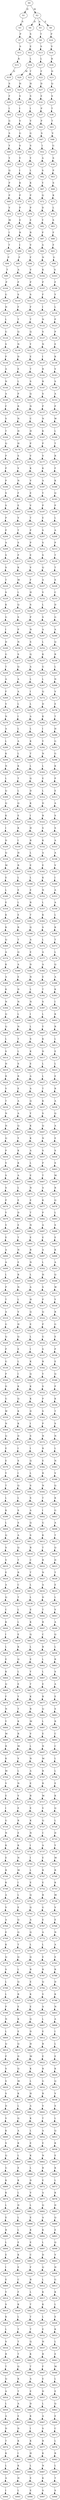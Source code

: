 strict digraph  {
	S0 -> S1 [ label = D ];
	S0 -> S2 [ label = M ];
	S1 -> S3 [ label = S ];
	S2 -> S4 [ label = D ];
	S2 -> S5 [ label = A ];
	S2 -> S6 [ label = E ];
	S3 -> S7 [ label = P ];
	S4 -> S8 [ label = S ];
	S5 -> S9 [ label = T ];
	S6 -> S10 [ label = P ];
	S7 -> S11 [ label = S ];
	S8 -> S12 [ label = E ];
	S9 -> S13 [ label = S ];
	S10 -> S14 [ label = V ];
	S11 -> S15 [ label = K ];
	S12 -> S16 [ label = L ];
	S13 -> S17 [ label = L ];
	S14 -> S18 [ label = R ];
	S15 -> S19 [ label = D ];
	S16 -> S20 [ label = M ];
	S16 -> S21 [ label = T ];
	S17 -> S22 [ label = F ];
	S18 -> S23 [ label = D ];
	S19 -> S24 [ label = S ];
	S20 -> S25 [ label = H ];
	S21 -> S26 [ label = H ];
	S22 -> S27 [ label = D ];
	S23 -> S28 [ label = Q ];
	S24 -> S29 [ label = F ];
	S25 -> S30 [ label = S ];
	S26 -> S31 [ label = S ];
	S27 -> S32 [ label = E ];
	S28 -> S33 [ label = S ];
	S29 -> S34 [ label = I ];
	S30 -> S35 [ label = I ];
	S31 -> S36 [ label = I ];
	S32 -> S37 [ label = P ];
	S33 -> S38 [ label = T ];
	S34 -> S39 [ label = G ];
	S35 -> S40 [ label = V ];
	S36 -> S41 [ label = V ];
	S37 -> S42 [ label = P ];
	S38 -> S43 [ label = T ];
	S39 -> S44 [ label = S ];
	S40 -> S45 [ label = G ];
	S41 -> S46 [ label = G ];
	S42 -> S47 [ label = S ];
	S43 -> S48 [ label = V ];
	S44 -> S49 [ label = Y ];
	S45 -> S50 [ label = S ];
	S46 -> S51 [ label = S ];
	S47 -> S52 [ label = I ];
	S48 -> S53 [ label = G ];
	S49 -> S54 [ label = Y ];
	S50 -> S55 [ label = Y ];
	S51 -> S56 [ label = Y ];
	S52 -> S57 [ label = A ];
	S53 -> S58 [ label = S ];
	S54 -> S59 [ label = Q ];
	S55 -> S60 [ label = I ];
	S56 -> S61 [ label = L ];
	S57 -> S62 [ label = S ];
	S58 -> S63 [ label = P ];
	S59 -> S64 [ label = P ];
	S60 -> S65 [ label = K ];
	S61 -> S66 [ label = K ];
	S62 -> S67 [ label = Y ];
	S63 -> S68 [ label = S ];
	S64 -> S69 [ label = P ];
	S65 -> S70 [ label = P ];
	S66 -> S71 [ label = P ];
	S67 -> S72 [ label = Q ];
	S68 -> S73 [ label = K ];
	S69 -> S74 [ label = V ];
	S70 -> S75 [ label = P ];
	S71 -> S76 [ label = P ];
	S72 -> S77 [ label = D ];
	S73 -> S78 [ label = L ];
	S74 -> S79 [ label = M ];
	S75 -> S80 [ label = E ];
	S76 -> S81 [ label = E ];
	S77 -> S82 [ label = Y ];
	S78 -> S83 [ label = S ];
	S79 -> S84 [ label = I ];
	S80 -> S85 [ label = R ];
	S81 -> S86 [ label = R ];
	S82 -> S87 [ label = P ];
	S83 -> S88 [ label = F ];
	S84 -> S89 [ label = T ];
	S85 -> S90 [ label = I ];
	S86 -> S91 [ label = V ];
	S87 -> S92 [ label = A ];
	S88 -> S93 [ label = F ];
	S89 -> S94 [ label = P ];
	S90 -> S95 [ label = F ];
	S91 -> S96 [ label = F ];
	S92 -> S97 [ label = N ];
	S93 -> S98 [ label = G ];
	S94 -> S99 [ label = T ];
	S95 -> S100 [ label = A ];
	S96 -> S101 [ label = V ];
	S97 -> S102 [ label = K ];
	S98 -> S103 [ label = S ];
	S99 -> S104 [ label = P ];
	S100 -> S105 [ label = P ];
	S101 -> S106 [ label = P ];
	S102 -> S107 [ label = P ];
	S103 -> S108 [ label = F ];
	S104 -> S109 [ label = G ];
	S105 -> S110 [ label = S ];
	S106 -> S111 [ label = S ];
	S107 -> S112 [ label = F ];
	S108 -> S113 [ label = Y ];
	S109 -> S114 [ label = H ];
	S110 -> S115 [ label = F ];
	S111 -> S116 [ label = F ];
	S112 -> S117 [ label = I ];
	S113 -> S118 [ label = L ];
	S114 -> S119 [ label = L ];
	S115 -> S120 [ label = T ];
	S116 -> S121 [ label = T ];
	S117 -> S122 [ label = N ];
	S118 -> S123 [ label = P ];
	S119 -> S124 [ label = G ];
	S120 -> S125 [ label = Q ];
	S121 -> S126 [ label = Q ];
	S122 -> S127 [ label = S ];
	S123 -> S128 [ label = P ];
	S124 -> S129 [ label = S ];
	S125 -> S130 [ label = N ];
	S126 -> S131 [ label = Y ];
	S127 -> S132 [ label = N ];
	S128 -> S133 [ label = E ];
	S129 -> S134 [ label = P ];
	S130 -> S135 [ label = D ];
	S131 -> S136 [ label = E ];
	S132 -> S137 [ label = I ];
	S133 -> S138 [ label = K ];
	S134 -> S139 [ label = A ];
	S135 -> S140 [ label = E ];
	S136 -> S141 [ label = T ];
	S137 -> S142 [ label = R ];
	S138 -> S143 [ label = V ];
	S139 -> S144 [ label = N ];
	S140 -> S145 [ label = L ];
	S141 -> S146 [ label = S ];
	S142 -> S147 [ label = R ];
	S143 -> S148 [ label = S ];
	S144 -> S149 [ label = A ];
	S145 -> S150 [ label = P ];
	S146 -> S151 [ label = Q ];
	S147 -> S152 [ label = S ];
	S148 -> S153 [ label = A ];
	S149 -> S154 [ label = F ];
	S150 -> S155 [ label = R ];
	S151 -> S156 [ label = N ];
	S152 -> S157 [ label = P ];
	S153 -> S158 [ label = P ];
	S154 -> S159 [ label = S ];
	S155 -> S160 [ label = N ];
	S156 -> S161 [ label = C ];
	S157 -> S162 [ label = N ];
	S158 -> S163 [ label = W ];
	S159 -> S164 [ label = T ];
	S160 -> S165 [ label = H ];
	S161 -> S166 [ label = H ];
	S162 -> S167 [ label = K ];
	S163 -> S168 [ label = L ];
	S164 -> S169 [ label = Q ];
	S165 -> S170 [ label = H ];
	S166 -> S171 [ label = P ];
	S167 -> S172 [ label = P ];
	S168 -> S173 [ label = T ];
	S169 -> S174 [ label = P ];
	S170 -> S175 [ label = S ];
	S171 -> S176 [ label = V ];
	S172 -> S177 [ label = V ];
	S173 -> S178 [ label = R ];
	S174 -> S179 [ label = P ];
	S175 -> S180 [ label = V ];
	S176 -> S181 [ label = K ];
	S177 -> S182 [ label = K ];
	S178 -> S183 [ label = F ];
	S179 -> S184 [ label = P ];
	S180 -> S185 [ label = N ];
	S181 -> S186 [ label = V ];
	S182 -> S187 [ label = A ];
	S183 -> S188 [ label = K ];
	S184 -> S189 [ label = S ];
	S185 -> S190 [ label = F ];
	S186 -> S191 [ label = E ];
	S187 -> S192 [ label = Y ];
	S188 -> S193 [ label = Q ];
	S189 -> S194 [ label = S ];
	S190 -> S195 [ label = E ];
	S191 -> S196 [ label = V ];
	S192 -> S197 [ label = P ];
	S193 -> S198 [ label = P ];
	S194 -> S199 [ label = P ];
	S195 -> S200 [ label = V ];
	S196 -> S201 [ label = T ];
	S197 -> S202 [ label = E ];
	S198 -> S203 [ label = L ];
	S199 -> S204 [ label = P ];
	S200 -> S205 [ label = T ];
	S201 -> S206 [ label = P ];
	S202 -> S207 [ label = S ];
	S203 -> S208 [ label = A ];
	S204 -> S209 [ label = A ];
	S205 -> S210 [ label = S ];
	S206 -> S211 [ label = P ];
	S207 -> S212 [ label = S ];
	S208 -> S213 [ label = P ];
	S209 -> S214 [ label = S ];
	S210 -> S215 [ label = P ];
	S211 -> S216 [ label = E ];
	S212 -> S217 [ label = S ];
	S213 -> S218 [ label = T ];
	S214 -> S219 [ label = S ];
	S215 -> S220 [ label = K ];
	S216 -> S221 [ label = V ];
	S217 -> S222 [ label = Q ];
	S218 -> S223 [ label = T ];
	S219 -> S224 [ label = T ];
	S220 -> S225 [ label = M ];
	S221 -> S226 [ label = F ];
	S222 -> S227 [ label = A ];
	S223 -> S228 [ label = S ];
	S224 -> S229 [ label = S ];
	S225 -> S230 [ label = L ];
	S226 -> S231 [ label = H ];
	S227 -> S232 [ label = V ];
	S228 -> S233 [ label = C ];
	S229 -> S234 [ label = K ];
	S230 -> S235 [ label = Q ];
	S231 -> S236 [ label = S ];
	S232 -> S237 [ label = L ];
	S233 -> S238 [ label = D ];
	S234 -> S239 [ label = G ];
	S235 -> S240 [ label = S ];
	S236 -> S241 [ label = P ];
	S237 -> S242 [ label = S ];
	S238 -> S243 [ label = G ];
	S239 -> S244 [ label = I ];
	S240 -> S245 [ label = P ];
	S241 -> S246 [ label = N ];
	S242 -> S247 [ label = A ];
	S243 -> S248 [ label = A ];
	S244 -> S249 [ label = D ];
	S245 -> S250 [ label = N ];
	S246 -> S251 [ label = S ];
	S247 -> S252 [ label = L ];
	S248 -> S253 [ label = Q ];
	S249 -> S254 [ label = G ];
	S250 -> S255 [ label = S ];
	S251 -> S256 [ label = Q ];
	S252 -> S257 [ label = K ];
	S253 -> S258 [ label = R ];
	S254 -> S259 [ label = T ];
	S255 -> S260 [ label = Q ];
	S256 -> S261 [ label = A ];
	S257 -> S262 [ label = G ];
	S258 -> S263 [ label = L ];
	S259 -> S264 [ label = A ];
	S260 -> S265 [ label = A ];
	S261 -> S266 [ label = L ];
	S262 -> S267 [ label = L ];
	S263 -> S268 [ label = N ];
	S264 -> S269 [ label = F ];
	S265 -> S270 [ label = A ];
	S266 -> S271 [ label = I ];
	S267 -> S272 [ label = Q ];
	S268 -> S273 [ label = V ];
	S269 -> S274 [ label = V ];
	S270 -> S275 [ label = L ];
	S271 -> S276 [ label = L ];
	S272 -> S277 [ label = D ];
	S273 -> S278 [ label = E ];
	S274 -> S279 [ label = N ];
	S275 -> S280 [ label = I ];
	S276 -> S281 [ label = A ];
	S277 -> S282 [ label = K ];
	S278 -> S283 [ label = T ];
	S279 -> S284 [ label = A ];
	S280 -> S285 [ label = L ];
	S281 -> S286 [ label = L ];
	S282 -> S287 [ label = I ];
	S283 -> S288 [ label = H ];
	S284 -> S289 [ label = L ];
	S285 -> S290 [ label = A ];
	S286 -> S291 [ label = K ];
	S287 -> S292 [ label = Y ];
	S288 -> S293 [ label = G ];
	S289 -> S294 [ label = K ];
	S290 -> S295 [ label = L ];
	S291 -> S296 [ label = T ];
	S292 -> S297 [ label = N ];
	S293 -> S298 [ label = G ];
	S294 -> S299 [ label = N ];
	S295 -> S300 [ label = K ];
	S296 -> S301 [ label = L ];
	S297 -> S302 [ label = L ];
	S298 -> S303 [ label = K ];
	S299 -> S304 [ label = L ];
	S300 -> S305 [ label = T ];
	S301 -> S306 [ label = Q ];
	S302 -> S307 [ label = E ];
	S303 -> S308 [ label = P ];
	S304 -> S309 [ label = Q ];
	S305 -> S310 [ label = L ];
	S306 -> S311 [ label = D ];
	S307 -> S312 [ label = L ];
	S308 -> S313 [ label = E ];
	S309 -> S314 [ label = Q ];
	S310 -> S315 [ label = Q ];
	S311 -> S316 [ label = K ];
	S312 -> S317 [ label = D ];
	S313 -> S318 [ label = A ];
	S314 -> S319 [ label = K ];
	S315 -> S320 [ label = E ];
	S316 -> S321 [ label = I ];
	S317 -> S322 [ label = R ];
	S318 -> S323 [ label = S ];
	S319 -> S324 [ label = I ];
	S320 -> S325 [ label = K ];
	S321 -> S326 [ label = H ];
	S322 -> S327 [ label = S ];
	S323 -> S328 [ label = S ];
	S324 -> S329 [ label = D ];
	S325 -> S330 [ label = I ];
	S326 -> S331 [ label = R ];
	S327 -> S332 [ label = K ];
	S328 -> S333 [ label = A ];
	S329 -> S334 [ label = Q ];
	S330 -> S335 [ label = H ];
	S331 -> S336 [ label = L ];
	S332 -> S337 [ label = A ];
	S333 -> S338 [ label = A ];
	S334 -> S339 [ label = M ];
	S335 -> S340 [ label = R ];
	S336 -> S341 [ label = E ];
	S337 -> S342 [ label = E ];
	S338 -> S343 [ label = V ];
	S339 -> S344 [ label = E ];
	S340 -> S345 [ label = L ];
	S341 -> S346 [ label = L ];
	S342 -> S347 [ label = K ];
	S343 -> S348 [ label = I ];
	S344 -> S349 [ label = L ];
	S345 -> S350 [ label = E ];
	S346 -> S351 [ label = E ];
	S347 -> S352 [ label = N ];
	S348 -> S353 [ label = A ];
	S349 -> S354 [ label = E ];
	S350 -> S355 [ label = L ];
	S351 -> S356 [ label = R ];
	S352 -> S357 [ label = L ];
	S353 -> S358 [ label = A ];
	S354 -> S359 [ label = K ];
	S355 -> S360 [ label = E ];
	S356 -> S361 [ label = T ];
	S357 -> S362 [ label = K ];
	S358 -> S363 [ label = L ];
	S359 -> S364 [ label = K ];
	S360 -> S365 [ label = R ];
	S361 -> S366 [ label = Q ];
	S362 -> S367 [ label = S ];
	S363 -> S368 [ label = K ];
	S364 -> S369 [ label = Q ];
	S365 -> S370 [ label = T ];
	S366 -> S371 [ label = A ];
	S367 -> S372 [ label = L ];
	S368 -> S373 [ label = T ];
	S369 -> S374 [ label = A ];
	S370 -> S375 [ label = Q ];
	S371 -> S376 [ label = E ];
	S372 -> S377 [ label = A ];
	S373 -> S378 [ label = L ];
	S374 -> S379 [ label = K ];
	S375 -> S380 [ label = A ];
	S376 -> S381 [ label = D ];
	S377 -> S382 [ label = A ];
	S378 -> S383 [ label = Q ];
	S379 -> S384 [ label = A ];
	S380 -> S385 [ label = E ];
	S381 -> S386 [ label = N ];
	S382 -> S387 [ label = E ];
	S383 -> S388 [ label = A ];
	S384 -> S389 [ label = K ];
	S385 -> S390 [ label = D ];
	S386 -> S391 [ label = L ];
	S387 -> S392 [ label = T ];
	S388 -> S393 [ label = K ];
	S389 -> S394 [ label = N ];
	S390 -> S395 [ label = N ];
	S391 -> S396 [ label = N ];
	S392 -> S397 [ label = S ];
	S393 -> S398 [ label = I ];
	S394 -> S399 [ label = Q ];
	S395 -> S400 [ label = L ];
	S396 -> S401 [ label = I ];
	S397 -> S402 [ label = L ];
	S398 -> S403 [ label = K ];
	S399 -> S404 [ label = Q ];
	S400 -> S405 [ label = N ];
	S401 -> S406 [ label = L ];
	S402 -> S407 [ label = Y ];
	S403 -> S408 [ label = R ];
	S404 -> S409 [ label = L ];
	S405 -> S410 [ label = T ];
	S406 -> S411 [ label = S ];
	S407 -> S412 [ label = K ];
	S408 -> S413 [ label = L ];
	S409 -> S414 [ label = S ];
	S410 -> S415 [ label = L ];
	S411 -> S416 [ label = K ];
	S412 -> S417 [ label = D ];
	S413 -> S418 [ label = E ];
	S414 -> S419 [ label = H ];
	S415 -> S420 [ label = S ];
	S416 -> S421 [ label = E ];
	S417 -> S422 [ label = L ];
	S418 -> S423 [ label = L ];
	S419 -> S424 [ label = R ];
	S420 -> S425 [ label = R ];
	S421 -> S426 [ label = A ];
	S422 -> S427 [ label = L ];
	S423 -> S428 [ label = E ];
	S424 -> S429 [ label = V ];
	S425 -> S430 [ label = E ];
	S426 -> S431 [ label = A ];
	S427 -> S432 [ label = T ];
	S428 -> S433 [ label = R ];
	S429 -> S434 [ label = T ];
	S430 -> S435 [ label = A ];
	S431 -> S436 [ label = Q ];
	S432 -> S437 [ label = K ];
	S433 -> S438 [ label = A ];
	S434 -> S439 [ label = N ];
	S435 -> S440 [ label = A ];
	S436 -> S441 [ label = Y ];
	S437 -> S442 [ label = S ];
	S438 -> S443 [ label = Q ];
	S439 -> S444 [ label = H ];
	S440 -> S445 [ label = Q ];
	S441 -> S446 [ label = K ];
	S442 -> S447 [ label = Q ];
	S443 -> S448 [ label = A ];
	S444 -> S449 [ label = Q ];
	S445 -> S450 [ label = Y ];
	S446 -> S451 [ label = K ];
	S447 -> S452 [ label = N ];
	S448 -> S453 [ label = E ];
	S449 -> S454 [ label = P ];
	S450 -> S455 [ label = K ];
	S451 -> S456 [ label = A ];
	S452 -> S457 [ label = S ];
	S453 -> S458 [ label = S ];
	S454 -> S459 [ label = V ];
	S455 -> S460 [ label = K ];
	S456 -> S461 [ label = L ];
	S457 -> S462 [ label = P ];
	S458 -> S463 [ label = S ];
	S459 -> S464 [ label = S ];
	S460 -> S465 [ label = A ];
	S461 -> S466 [ label = E ];
	S462 -> S467 [ label = T ];
	S463 -> S468 [ label = M ];
	S464 -> S469 [ label = S ];
	S465 -> S470 [ label = L ];
	S466 -> S471 [ label = N ];
	S467 -> S472 [ label = A ];
	S468 -> S473 [ label = R ];
	S469 -> S474 [ label = P ];
	S470 -> S475 [ label = E ];
	S471 -> S476 [ label = E ];
	S472 -> S477 [ label = K ];
	S473 -> S478 [ label = Q ];
	S474 -> S479 [ label = Y ];
	S475 -> S480 [ label = D ];
	S476 -> S481 [ label = T ];
	S477 -> S482 [ label = P ];
	S478 -> S483 [ label = L ];
	S479 -> S484 [ label = V ];
	S480 -> S485 [ label = E ];
	S481 -> S486 [ label = N ];
	S482 -> S487 [ label = A ];
	S483 -> S488 [ label = S ];
	S484 -> S489 [ label = E ];
	S485 -> S490 [ label = T ];
	S486 -> S491 [ label = E ];
	S487 -> S492 [ label = E ];
	S488 -> S493 [ label = E ];
	S489 -> S494 [ label = A ];
	S490 -> S495 [ label = N ];
	S491 -> S496 [ label = R ];
	S492 -> S497 [ label = A ];
	S493 -> S498 [ label = K ];
	S494 -> S499 [ label = A ];
	S495 -> S500 [ label = E ];
	S496 -> S501 [ label = N ];
	S497 -> S502 [ label = L ];
	S498 -> S503 [ label = A ];
	S499 -> S504 [ label = L ];
	S500 -> S505 [ label = R ];
	S501 -> S506 [ label = L ];
	S502 -> S507 [ label = H ];
	S503 -> S508 [ label = Q ];
	S504 -> S509 [ label = P ];
	S505 -> S510 [ label = N ];
	S506 -> S511 [ label = A ];
	S507 -> S512 [ label = S ];
	S508 -> S513 [ label = W ];
	S509 -> S514 [ label = T ];
	S510 -> S515 [ label = L ];
	S511 -> S516 [ label = H ];
	S512 -> S517 [ label = P ];
	S513 -> S518 [ label = Y ];
	S514 -> S519 [ label = A ];
	S515 -> S520 [ label = V ];
	S516 -> S521 [ label = Q ];
	S517 -> S522 [ label = Q ];
	S518 -> S523 [ label = R ];
	S519 -> S524 [ label = G ];
	S520 -> S525 [ label = H ];
	S521 -> S526 [ label = E ];
	S522 -> S527 [ label = P ];
	S523 -> S528 [ label = G ];
	S524 -> S529 [ label = Q ];
	S525 -> S530 [ label = Q ];
	S526 -> S531 [ label = L ];
	S527 -> S532 [ label = G ];
	S528 -> S533 [ label = E ];
	S529 -> S534 [ label = P ];
	S530 -> S535 [ label = E ];
	S531 -> S536 [ label = I ];
	S532 -> S537 [ label = S ];
	S533 -> S538 [ label = P ];
	S534 -> S539 [ label = G ];
	S535 -> S540 [ label = L ];
	S536 -> S541 [ label = K ];
	S537 -> S542 [ label = R ];
	S538 -> S543 [ label = E ];
	S539 -> S544 [ label = P ];
	S540 -> S545 [ label = I ];
	S541 -> S546 [ label = Q ];
	S542 -> S547 [ label = Y ];
	S543 -> S548 [ label = Q ];
	S544 -> S549 [ label = D ];
	S545 -> S550 [ label = K ];
	S546 -> S551 [ label = K ];
	S547 -> S552 [ label = S ];
	S548 -> S553 [ label = P ];
	S549 -> S554 [ label = G ];
	S550 -> S555 [ label = Q ];
	S551 -> S556 [ label = K ];
	S552 -> S557 [ label = P ];
	S553 -> S558 [ label = K ];
	S554 -> S559 [ label = W ];
	S555 -> S560 [ label = K ];
	S556 -> S561 [ label = D ];
	S557 -> S562 [ label = S ];
	S558 -> S563 [ label = T ];
	S559 -> S564 [ label = N ];
	S560 -> S565 [ label = K ];
	S561 -> S566 [ label = I ];
	S562 -> S567 [ label = P ];
	S563 -> S568 [ label = S ];
	S564 -> S569 [ label = Q ];
	S565 -> S570 [ label = D ];
	S566 -> S571 [ label = S ];
	S567 -> S572 [ label = N ];
	S568 -> S573 [ label = N ];
	S569 -> S574 [ label = E ];
	S570 -> S575 [ label = I ];
	S571 -> S576 [ label = I ];
	S572 -> S577 [ label = R ];
	S573 -> S578 [ label = L ];
	S574 -> S579 [ label = E ];
	S575 -> S580 [ label = S ];
	S576 -> S581 [ label = Q ];
	S577 -> S582 [ label = E ];
	S578 -> S583 [ label = N ];
	S579 -> S584 [ label = Y ];
	S580 -> S585 [ label = I ];
	S581 -> S586 [ label = L ];
	S582 -> S587 [ label = R ];
	S583 -> S588 [ label = V ];
	S584 -> S589 [ label = T ];
	S585 -> S590 [ label = Q ];
	S586 -> S591 [ label = S ];
	S587 -> S592 [ label = N ];
	S588 -> S593 [ label = Q ];
	S589 -> S594 [ label = L ];
	S590 -> S595 [ label = L ];
	S591 -> S596 [ label = S ];
	S592 -> S597 [ label = T ];
	S593 -> S598 [ label = K ];
	S594 -> S599 [ label = K ];
	S595 -> S600 [ label = S ];
	S596 -> S601 [ label = A ];
	S597 -> S602 [ label = I ];
	S598 -> S603 [ label = G ];
	S599 -> S604 [ label = L ];
	S600 -> S605 [ label = S ];
	S601 -> S606 [ label = Q ];
	S602 -> S607 [ label = G ];
	S603 -> S608 [ label = A ];
	S604 -> S609 [ label = Q ];
	S605 -> S610 [ label = A ];
	S606 -> S611 [ label = S ];
	S607 -> S612 [ label = K ];
	S608 -> S613 [ label = T ];
	S609 -> S614 [ label = S ];
	S610 -> S615 [ label = Q ];
	S611 -> S616 [ label = R ];
	S612 -> S617 [ label = T ];
	S613 -> S618 [ label = Q ];
	S614 -> S619 [ label = V ];
	S615 -> S620 [ label = T ];
	S616 -> S621 [ label = C ];
	S617 -> S622 [ label = R ];
	S618 -> S623 [ label = D ];
	S619 -> S624 [ label = E ];
	S620 -> S625 [ label = R ];
	S621 -> S626 [ label = T ];
	S622 -> S627 [ label = N ];
	S623 -> S628 [ label = T ];
	S624 -> S629 [ label = A ];
	S625 -> S630 [ label = C ];
	S626 -> S631 [ label = L ];
	S627 -> S632 [ label = A ];
	S628 -> S633 [ label = E ];
	S629 -> S634 [ label = Q ];
	S630 -> S635 [ label = T ];
	S631 -> S636 [ label = L ];
	S632 -> S637 [ label = D ];
	S633 -> S638 [ label = L ];
	S634 -> S639 [ label = C ];
	S635 -> S640 [ label = L ];
	S636 -> S641 [ label = E ];
	S637 -> S642 [ label = T ];
	S638 -> S643 [ label = V ];
	S639 -> S644 [ label = K ];
	S640 -> S645 [ label = L ];
	S641 -> S646 [ label = K ];
	S642 -> S647 [ label = R ];
	S643 -> S648 [ label = A ];
	S644 -> S649 [ label = I ];
	S645 -> S650 [ label = E ];
	S646 -> S651 [ label = Q ];
	S647 -> S652 [ label = C ];
	S648 -> S653 [ label = Q ];
	S649 -> S654 [ label = L ];
	S650 -> S655 [ label = K ];
	S651 -> S656 [ label = L ];
	S652 -> S657 [ label = R ];
	S653 -> S658 [ label = L ];
	S654 -> S659 [ label = E ];
	S655 -> S660 [ label = Q ];
	S656 -> S661 [ label = E ];
	S657 -> S662 [ label = L ];
	S658 -> S663 [ label = R ];
	S659 -> S664 [ label = K ];
	S660 -> S665 [ label = L ];
	S661 -> S666 [ label = Y ];
	S662 -> S667 [ label = L ];
	S663 -> S668 [ label = S ];
	S664 -> S669 [ label = Q ];
	S665 -> S670 [ label = E ];
	S666 -> S671 [ label = T ];
	S667 -> S672 [ label = E ];
	S668 -> S673 [ label = A ];
	S669 -> S674 [ label = F ];
	S670 -> S675 [ label = Y ];
	S671 -> S676 [ label = K ];
	S672 -> S677 [ label = R ];
	S673 -> S678 [ label = E ];
	S674 -> S679 [ label = N ];
	S675 -> S680 [ label = T ];
	S676 -> S681 [ label = R ];
	S677 -> S682 [ label = Q ];
	S678 -> S683 [ label = S ];
	S679 -> S684 [ label = Y ];
	S680 -> S685 [ label = K ];
	S681 -> S686 [ label = M ];
	S682 -> S687 [ label = L ];
	S683 -> S688 [ label = R ];
	S684 -> S689 [ label = M ];
	S685 -> S690 [ label = R ];
	S686 -> S691 [ label = V ];
	S687 -> S692 [ label = E ];
	S688 -> S693 [ label = C ];
	S689 -> S694 [ label = R ];
	S690 -> S695 [ label = M ];
	S691 -> S696 [ label = L ];
	S692 -> S697 [ label = N ];
	S693 -> S698 [ label = C ];
	S694 -> S699 [ label = K ];
	S695 -> S700 [ label = V ];
	S696 -> S701 [ label = N ];
	S697 -> S702 [ label = M ];
	S698 -> S703 [ label = L ];
	S699 -> S704 [ label = M ];
	S700 -> S705 [ label = L ];
	S701 -> S706 [ label = A ];
	S702 -> S707 [ label = R ];
	S703 -> S708 [ label = L ];
	S704 -> S709 [ label = V ];
	S705 -> S710 [ label = N ];
	S706 -> S711 [ label = E ];
	S707 -> S712 [ label = R ];
	S708 -> S713 [ label = E ];
	S709 -> S714 [ label = E ];
	S710 -> S715 [ label = V ];
	S711 -> S716 [ label = R ];
	S712 -> S717 [ label = M ];
	S713 -> S718 [ label = K ];
	S714 -> S719 [ label = I ];
	S715 -> S720 [ label = E ];
	S716 -> S721 [ label = E ];
	S717 -> S722 [ label = V ];
	S718 -> S723 [ label = Q ];
	S719 -> S724 [ label = G ];
	S720 -> S725 [ label = R ];
	S721 -> S726 [ label = K ];
	S722 -> S727 [ label = Q ];
	S723 -> S728 [ label = L ];
	S724 -> S729 [ label = N ];
	S725 -> S730 [ label = E ];
	S726 -> S731 [ label = N ];
	S727 -> S732 [ label = C ];
	S728 -> S733 [ label = D ];
	S729 -> S734 [ label = K ];
	S730 -> S735 [ label = K ];
	S731 -> S736 [ label = I ];
	S732 -> S737 [ label = A ];
	S733 -> S738 [ label = Y ];
	S734 -> S739 [ label = E ];
	S735 -> S740 [ label = N ];
	S736 -> S741 [ label = I ];
	S737 -> S742 [ label = E ];
	S738 -> S743 [ label = M ];
	S739 -> S744 [ label = R ];
	S740 -> S745 [ label = M ];
	S741 -> S746 [ label = L ];
	S742 -> S747 [ label = R ];
	S743 -> S748 [ label = R ];
	S744 -> S749 [ label = K ];
	S745 -> S750 [ label = I ];
	S746 -> S751 [ label = E ];
	S747 -> S752 [ label = E ];
	S748 -> S753 [ label = K ];
	S749 -> S754 [ label = A ];
	S750 -> S755 [ label = L ];
	S751 -> S756 [ label = Q ];
	S752 -> S757 [ label = R ];
	S753 -> S758 [ label = M ];
	S754 -> S759 [ label = V ];
	S755 -> S760 [ label = E ];
	S756 -> S761 [ label = Q ];
	S757 -> S762 [ label = G ];
	S758 -> S763 [ label = V ];
	S759 -> S764 [ label = A ];
	S760 -> S765 [ label = Q ];
	S761 -> S766 [ label = A ];
	S762 -> S767 [ label = E ];
	S763 -> S768 [ label = E ];
	S764 -> S769 [ label = E ];
	S765 -> S770 [ label = Q ];
	S766 -> S771 [ label = Q ];
	S767 -> S772 [ label = A ];
	S768 -> S773 [ label = N ];
	S769 -> S774 [ label = K ];
	S770 -> S775 [ label = T ];
	S771 -> S776 [ label = L ];
	S772 -> S777 [ label = L ];
	S773 -> S778 [ label = A ];
	S774 -> S779 [ label = Q ];
	S775 -> S780 [ label = Q ];
	S776 -> S781 [ label = Q ];
	S777 -> S782 [ label = E ];
	S778 -> S783 [ label = E ];
	S779 -> S784 [ label = S ];
	S780 -> S785 [ label = L ];
	S781 -> S786 [ label = R ];
	S782 -> S787 [ label = R ];
	S783 -> S788 [ label = R ];
	S784 -> S789 [ label = L ];
	S785 -> S790 [ label = Q ];
	S786 -> S791 [ label = E ];
	S787 -> S792 [ label = Q ];
	S788 -> S793 [ label = D ];
	S789 -> S794 [ label = L ];
	S790 -> S795 [ label = R ];
	S791 -> S796 [ label = K ];
	S792 -> S797 [ label = V ];
	S793 -> S798 [ label = K ];
	S794 -> S799 [ label = P ];
	S795 -> S800 [ label = E ];
	S796 -> S801 [ label = E ];
	S797 -> S802 [ label = A ];
	S798 -> S803 [ label = N ];
	S799 -> S804 [ label = N ];
	S800 -> S805 [ label = K ];
	S801 -> S806 [ label = Q ];
	S802 -> S807 [ label = L ];
	S803 -> S808 [ label = A ];
	S804 -> S809 [ label = L ];
	S805 -> S810 [ label = E ];
	S806 -> S811 [ label = D ];
	S807 -> S812 [ label = E ];
	S808 -> S813 [ label = I ];
	S809 -> S814 [ label = Q ];
	S810 -> S815 [ label = Q ];
	S811 -> S816 [ label = H ];
	S812 -> S817 [ label = R ];
	S813 -> S818 [ label = L ];
	S814 -> S819 [ label = P ];
	S815 -> S820 [ label = D ];
	S816 -> S821 [ label = M ];
	S817 -> S822 [ label = E ];
	S818 -> S823 [ label = E ];
	S819 -> S824 [ label = S ];
	S820 -> S825 [ label = Q ];
	S821 -> S826 [ label = K ];
	S822 -> S827 [ label = R ];
	S823 -> S828 [ label = K ];
	S824 -> S829 [ label = S ];
	S825 -> S830 [ label = M ];
	S826 -> S831 [ label = L ];
	S827 -> S832 [ label = G ];
	S828 -> S833 [ label = Q ];
	S829 -> S834 [ label = S ];
	S830 -> S835 [ label = K ];
	S831 -> S836 [ label = H ];
	S832 -> S837 [ label = R ];
	S833 -> S838 [ label = V ];
	S834 -> S839 [ label = D ];
	S835 -> S840 [ label = L ];
	S836 -> S841 [ label = A ];
	S837 -> S842 [ label = V ];
	S838 -> S843 [ label = S ];
	S839 -> S844 [ label = V ];
	S840 -> S845 [ label = Q ];
	S841 -> S846 [ label = K ];
	S842 -> S847 [ label = T ];
	S843 -> S848 [ label = L ];
	S844 -> S849 [ label = K ];
	S845 -> S850 [ label = A ];
	S846 -> S851 [ label = L ];
	S847 -> S852 [ label = A ];
	S848 -> S853 [ label = Q ];
	S849 -> S854 [ label = S ];
	S850 -> S855 [ label = K ];
	S851 -> S856 [ label = E ];
	S852 -> S857 [ label = E ];
	S853 -> S858 [ label = K ];
	S854 -> S859 [ label = Q ];
	S855 -> S860 [ label = L ];
	S856 -> S861 [ label = K ];
	S857 -> S862 [ label = N ];
	S858 -> S863 [ label = E ];
	S859 -> S864 [ label = G ];
	S860 -> S865 [ label = E ];
	S861 -> S866 [ label = L ];
	S862 -> S867 [ label = R ];
	S863 -> S868 [ label = K ];
	S864 -> S869 [ label = K ];
	S865 -> S870 [ label = K ];
	S866 -> S871 [ label = D ];
	S867 -> S872 [ label = E ];
	S868 -> S873 [ label = L ];
	S869 -> S874 [ label = K ];
	S870 -> S875 [ label = L ];
	S871 -> S876 [ label = V ];
	S872 -> S877 [ label = A ];
	S873 -> S878 [ label = K ];
	S874 -> S879 [ label = L ];
	S875 -> S880 [ label = D ];
	S876 -> S881 [ label = L ];
	S877 -> S882 [ label = Q ];
	S878 -> S883 [ label = D ];
	S879 -> S884 [ label = E ];
	S880 -> S885 [ label = L ];
	S881 -> S886 [ label = E ];
	S882 -> S887 [ label = A ];
	S883 -> S888 [ label = Q ];
	S884 -> S889 [ label = R ];
	S885 -> S890 [ label = L ];
	S886 -> S891 [ label = K ];
	S887 -> S892 [ label = K ];
	S888 -> S893 [ label = E ];
	S889 -> S894 [ label = L ];
	S890 -> S895 [ label = E ];
	S891 -> S896 [ label = E ];
	S892 -> S897 [ label = L ];
	S893 -> S898 [ label = Q ];
	S894 -> S899 [ label = E ];
	S895 -> S900 [ label = K ];
	S896 -> S901 [ label = C ];
	S897 -> S902 [ label = D ];
	S898 -> S903 [ label = V ];
	S899 -> S904 [ label = I ];
	S900 -> S905 [ label = E ];
	S901 -> S906 [ label = F ];
	S902 -> S907 [ label = Q ];
	S903 -> S908 [ label = H ];
	S904 -> S909 [ label = E ];
	S905 -> S910 [ label = C ];
	S906 -> S911 [ label = R ];
	S907 -> S912 [ label = L ];
	S908 -> S913 [ label = G ];
	S909 -> S914 [ label = Y ];
	S910 -> S915 [ label = F ];
	S911 -> S916 [ label = L ];
	S912 -> S917 [ label = K ];
	S913 -> S918 [ label = K ];
	S914 -> S919 [ label = S ];
	S915 -> S920 [ label = K ];
	S916 -> S921 [ label = T ];
	S917 -> S922 [ label = K ];
	S918 -> S923 [ label = L ];
	S919 -> S924 [ label = K ];
	S920 -> S925 [ label = L ];
	S921 -> S926 [ label = T ];
	S922 -> S927 [ label = L ];
	S923 -> S928 [ label = E ];
	S924 -> S929 [ label = L ];
	S925 -> S930 [ label = T ];
	S926 -> S931 [ label = T ];
	S927 -> S932 [ label = E ];
	S928 -> S933 [ label = K ];
	S929 -> S934 [ label = S ];
	S930 -> S935 [ label = T ];
	S931 -> S936 [ label = Q ];
	S932 -> S937 [ label = H ];
	S933 -> S938 [ label = L ];
	S934 -> S939 [ label = R ];
	S935 -> S940 [ label = T ];
	S936 -> S941 [ label = K ];
	S937 -> S942 [ label = R ];
	S938 -> S943 [ label = E ];
	S939 -> S944 [ label = T ];
	S940 -> S945 [ label = Q ];
	S941 -> S946 [ label = T ];
	S942 -> S947 [ label = F ];
	S943 -> S948 [ label = M ];
	S944 -> S949 [ label = Q ];
	S945 -> S950 [ label = K ];
	S946 -> S951 [ label = A ];
	S947 -> S952 [ label = E ];
	S948 -> S953 [ label = L ];
	S949 -> S954 [ label = A ];
	S950 -> S955 [ label = T ];
	S951 -> S956 [ label = E ];
	S952 -> S957 [ label = D ];
	S953 -> S958 [ label = E ];
	S954 -> S959 [ label = L ];
	S955 -> S960 [ label = A ];
	S956 -> S961 [ label = D ];
	S957 -> S962 [ label = L ];
	S958 -> S963 [ label = Q ];
	S959 -> S964 [ label = A ];
	S960 -> S965 [ label = E ];
	S961 -> S966 [ label = K ];
	S962 -> S967 [ label = A ];
	S963 -> S968 [ label = E ];
	S964 -> S969 [ label = D ];
	S965 -> S970 [ label = D ];
	S966 -> S971 [ label = I ];
	S967 -> S972 [ label = S ];
	S968 -> S973 [ label = C ];
	S969 -> S974 [ label = T ];
	S970 -> S975 [ label = K ];
	S971 -> S976 [ label = K ];
	S972 -> S977 [ label = R ];
	S973 -> S978 [ label = L ];
	S974 -> S979 [ label = K ];
	S975 -> S980 [ label = I ];
	S976 -> S981 [ label = H ];
	S977 -> S982 [ label = K ];
	S978 -> S983 [ label = R ];
	S979 -> S984 [ label = L ];
	S980 -> S985 [ label = K ];
	S981 -> S986 [ label = L ];
	S982 -> S987 [ label = N ];
	S983 -> S988 [ label = L ];
	S984 -> S989 [ label = A ];
	S985 -> S990 [ label = H ];
	S986 -> S991 [ label = E ];
	S987 -> S992 [ label = K ];
	S988 -> S993 [ label = T ];
	S989 -> S994 [ label = I ];
	S990 -> S995 [ label = L ];
	S991 -> S996 [ label = E ];
	S992 -> S997 [ label = S ];
	S993 -> S998 [ label = S ];
}
